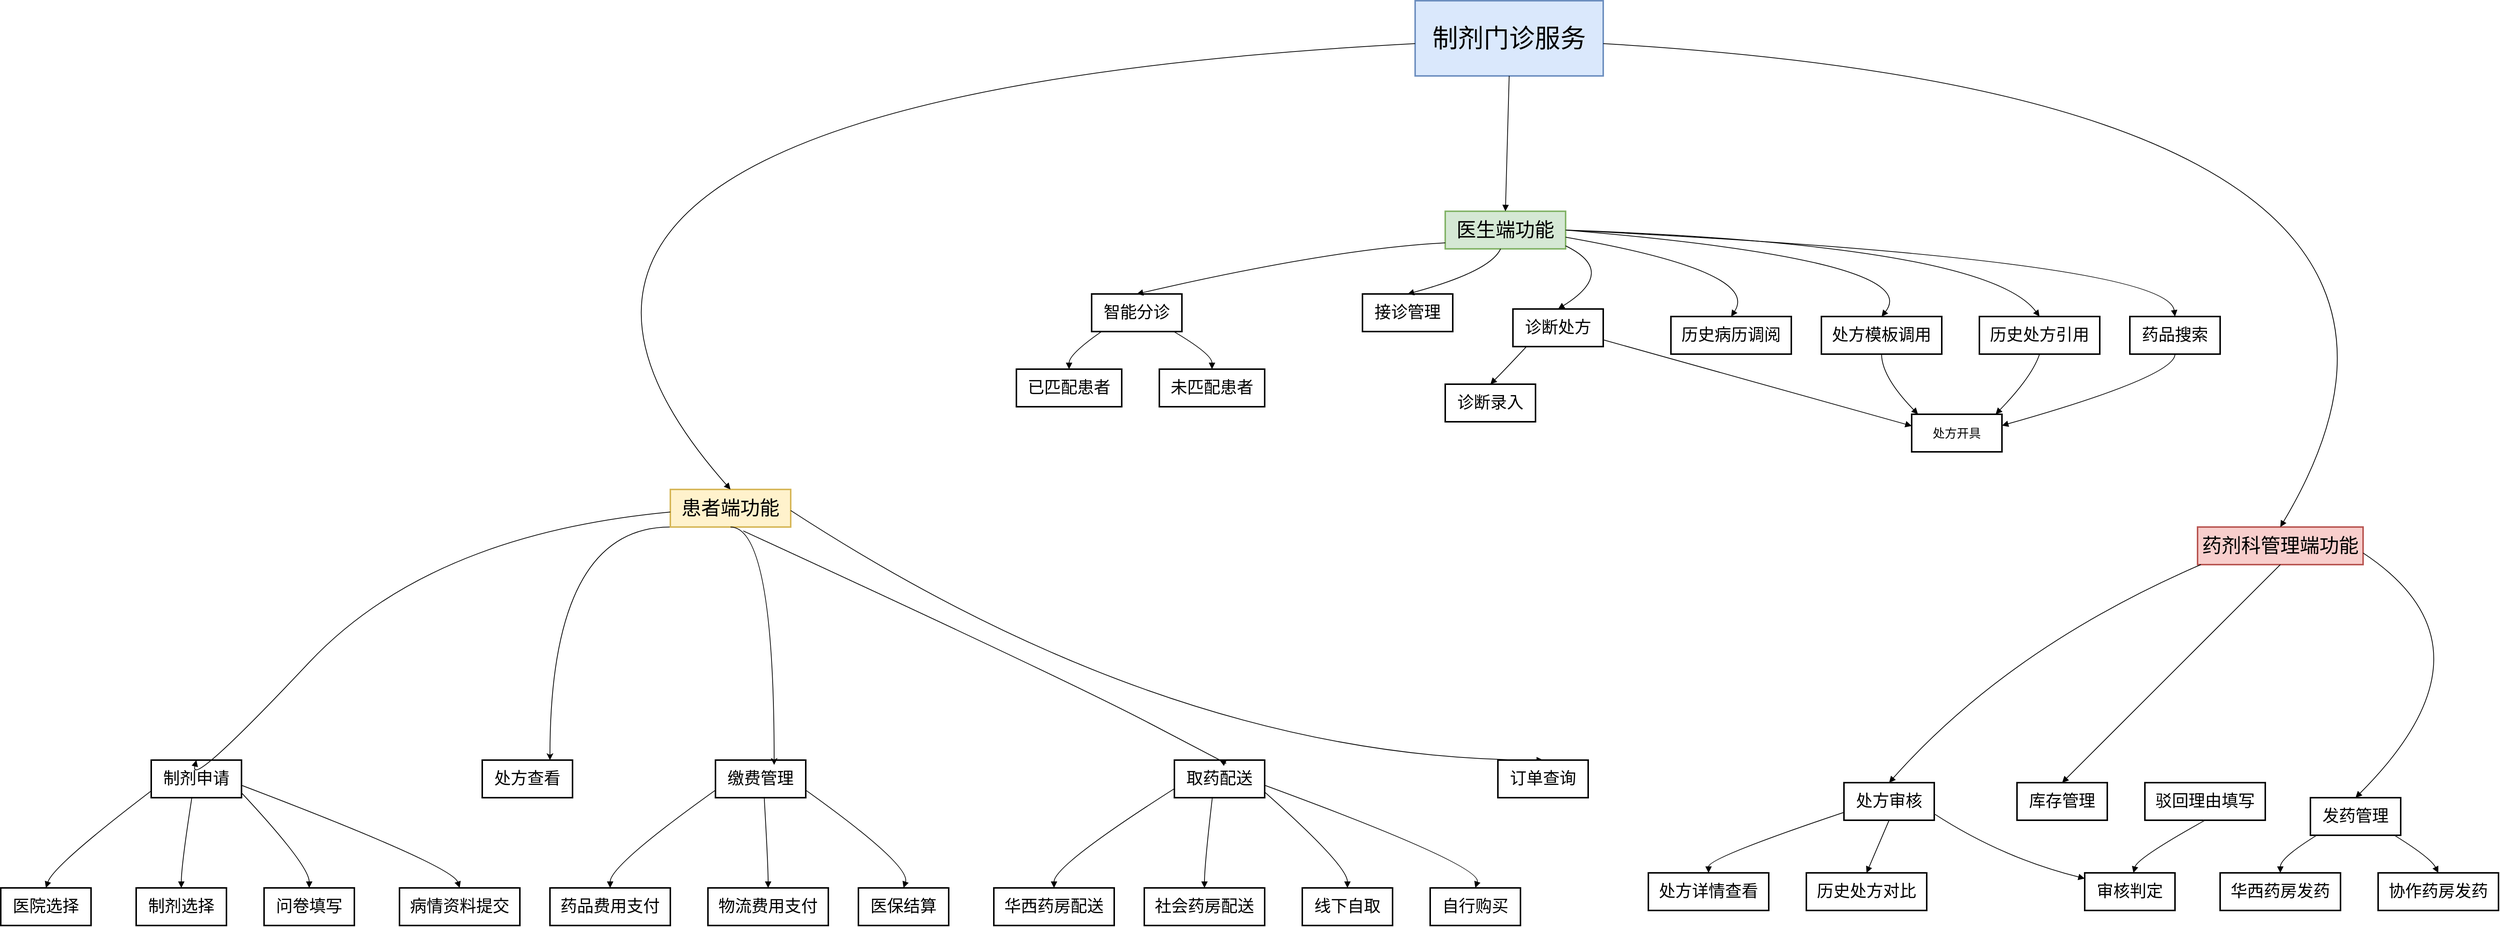 <mxfile version="27.1.3" pages="2">
  <diagram name="第 1 页" id="2c6VAiDTs5uEBKU6EWW7">
    <mxGraphModel dx="2205" dy="1098" grid="1" gridSize="10" guides="1" tooltips="1" connect="1" arrows="1" fold="1" page="1" pageScale="1" pageWidth="827" pageHeight="1169" math="0" shadow="0">
      <root>
        <mxCell id="0" />
        <mxCell id="1" parent="0" />
        <mxCell id="IF8sYzZvy4wnzW-4cJR5-2" value="制剂门诊服务" style="whiteSpace=wrap;strokeWidth=2;fontSize=34;fillColor=#dae8fc;strokeColor=#6c8ebf;" vertex="1" parent="1">
          <mxGeometry x="2330" y="70" width="250" height="100" as="geometry" />
        </mxCell>
        <mxCell id="IF8sYzZvy4wnzW-4cJR5-90" style="edgeStyle=orthogonalEdgeStyle;rounded=0;orthogonalLoop=1;jettySize=auto;html=1;entryX=0.75;entryY=0;entryDx=0;entryDy=0;curved=1;exitX=0;exitY=1;exitDx=0;exitDy=0;" edge="1" parent="1" source="IF8sYzZvy4wnzW-4cJR5-3" target="IF8sYzZvy4wnzW-4cJR5-7">
          <mxGeometry relative="1" as="geometry">
            <Array as="points">
              <mxPoint x="1180" y="770" />
            </Array>
          </mxGeometry>
        </mxCell>
        <mxCell id="IF8sYzZvy4wnzW-4cJR5-3" value="患者端功能" style="whiteSpace=wrap;strokeWidth=2;fillColor=#fff2cc;strokeColor=#d6b656;fontSize=26;" vertex="1" parent="1">
          <mxGeometry x="1340" y="720" width="160" height="50" as="geometry" />
        </mxCell>
        <mxCell id="IF8sYzZvy4wnzW-4cJR5-4" value="医生端功能" style="whiteSpace=wrap;strokeWidth=2;fillColor=#d5e8d4;strokeColor=#82b366;fontSize=26;" vertex="1" parent="1">
          <mxGeometry x="2370" y="350" width="160" height="50" as="geometry" />
        </mxCell>
        <mxCell id="IF8sYzZvy4wnzW-4cJR5-5" value="药剂科管理端功能" style="whiteSpace=wrap;strokeWidth=2;fillColor=#f8cecc;strokeColor=#b85450;fontSize=26;" vertex="1" parent="1">
          <mxGeometry x="3370" y="770" width="220" height="50" as="geometry" />
        </mxCell>
        <mxCell id="IF8sYzZvy4wnzW-4cJR5-6" value="制剂申请" style="whiteSpace=wrap;strokeWidth=2;fontSize=22;" vertex="1" parent="1">
          <mxGeometry x="650" y="1080" width="120" height="50" as="geometry" />
        </mxCell>
        <mxCell id="IF8sYzZvy4wnzW-4cJR5-7" value="处方查看" style="whiteSpace=wrap;strokeWidth=2;fontSize=22;" vertex="1" parent="1">
          <mxGeometry x="1090" y="1080" width="120" height="50" as="geometry" />
        </mxCell>
        <mxCell id="IF8sYzZvy4wnzW-4cJR5-8" value="缴费管理" style="whiteSpace=wrap;strokeWidth=2;fontSize=22;" vertex="1" parent="1">
          <mxGeometry x="1400" y="1080" width="120" height="50" as="geometry" />
        </mxCell>
        <mxCell id="IF8sYzZvy4wnzW-4cJR5-9" value="取药配送" style="whiteSpace=wrap;strokeWidth=2;fontSize=22;" vertex="1" parent="1">
          <mxGeometry x="2010" y="1080" width="120" height="50" as="geometry" />
        </mxCell>
        <mxCell id="IF8sYzZvy4wnzW-4cJR5-11" value="医院选择" style="whiteSpace=wrap;strokeWidth=2;fontSize=22;" vertex="1" parent="1">
          <mxGeometry x="450" y="1250" width="120" height="50" as="geometry" />
        </mxCell>
        <mxCell id="IF8sYzZvy4wnzW-4cJR5-12" value="制剂选择" style="whiteSpace=wrap;strokeWidth=2;fontSize=22;" vertex="1" parent="1">
          <mxGeometry x="630" y="1250" width="120" height="50" as="geometry" />
        </mxCell>
        <mxCell id="IF8sYzZvy4wnzW-4cJR5-13" value="问卷填写" style="whiteSpace=wrap;strokeWidth=2;fontSize=22;" vertex="1" parent="1">
          <mxGeometry x="800" y="1250" width="120" height="50" as="geometry" />
        </mxCell>
        <mxCell id="IF8sYzZvy4wnzW-4cJR5-14" value="病情资料提交" style="whiteSpace=wrap;strokeWidth=2;fontSize=22;" vertex="1" parent="1">
          <mxGeometry x="980" y="1250" width="160" height="50" as="geometry" />
        </mxCell>
        <mxCell id="IF8sYzZvy4wnzW-4cJR5-15" value="药品费用支付" style="whiteSpace=wrap;strokeWidth=2;fontSize=22;" vertex="1" parent="1">
          <mxGeometry x="1180" y="1250" width="160" height="50" as="geometry" />
        </mxCell>
        <mxCell id="IF8sYzZvy4wnzW-4cJR5-16" value="物流费用支付" style="whiteSpace=wrap;strokeWidth=2;fontSize=22;" vertex="1" parent="1">
          <mxGeometry x="1390" y="1250" width="160" height="50" as="geometry" />
        </mxCell>
        <mxCell id="IF8sYzZvy4wnzW-4cJR5-17" value="医保结算" style="whiteSpace=wrap;strokeWidth=2;fontSize=22;" vertex="1" parent="1">
          <mxGeometry x="1590" y="1250" width="120" height="50" as="geometry" />
        </mxCell>
        <mxCell id="IF8sYzZvy4wnzW-4cJR5-18" value="华西药房配送" style="whiteSpace=wrap;strokeWidth=2;fontSize=22;" vertex="1" parent="1">
          <mxGeometry x="1770" y="1250" width="160" height="50" as="geometry" />
        </mxCell>
        <mxCell id="IF8sYzZvy4wnzW-4cJR5-19" value="社会药房配送" style="whiteSpace=wrap;strokeWidth=2;fontSize=22;" vertex="1" parent="1">
          <mxGeometry x="1970" y="1250" width="160" height="50" as="geometry" />
        </mxCell>
        <mxCell id="IF8sYzZvy4wnzW-4cJR5-20" value="线下自取" style="whiteSpace=wrap;strokeWidth=2;fontSize=22;" vertex="1" parent="1">
          <mxGeometry x="2180" y="1250" width="120" height="50" as="geometry" />
        </mxCell>
        <mxCell id="IF8sYzZvy4wnzW-4cJR5-21" value="自行购买" style="whiteSpace=wrap;strokeWidth=2;fontSize=22;" vertex="1" parent="1">
          <mxGeometry x="2350" y="1250" width="120" height="50" as="geometry" />
        </mxCell>
        <mxCell id="IF8sYzZvy4wnzW-4cJR5-22" value="智能分诊" style="whiteSpace=wrap;strokeWidth=2;fontSize=22;" vertex="1" parent="1">
          <mxGeometry x="1900" y="460" width="120" height="50" as="geometry" />
        </mxCell>
        <mxCell id="IF8sYzZvy4wnzW-4cJR5-23" value="接诊管理" style="whiteSpace=wrap;strokeWidth=2;fontSize=22;" vertex="1" parent="1">
          <mxGeometry x="2260" y="460" width="120" height="50" as="geometry" />
        </mxCell>
        <mxCell id="IF8sYzZvy4wnzW-4cJR5-24" value="诊断处方" style="whiteSpace=wrap;strokeWidth=2;fontSize=22;" vertex="1" parent="1">
          <mxGeometry x="2460" y="480" width="120" height="50" as="geometry" />
        </mxCell>
        <mxCell id="IF8sYzZvy4wnzW-4cJR5-25" value="历史病历调阅" style="whiteSpace=wrap;strokeWidth=2;fontSize=22;" vertex="1" parent="1">
          <mxGeometry x="2670" y="490" width="160" height="50" as="geometry" />
        </mxCell>
        <mxCell id="IF8sYzZvy4wnzW-4cJR5-26" value="已匹配患者" style="whiteSpace=wrap;strokeWidth=2;fontSize=22;" vertex="1" parent="1">
          <mxGeometry x="1800" y="560" width="140" height="50" as="geometry" />
        </mxCell>
        <mxCell id="IF8sYzZvy4wnzW-4cJR5-27" value="未匹配患者" style="whiteSpace=wrap;strokeWidth=2;fontSize=22;" vertex="1" parent="1">
          <mxGeometry x="1990" y="560" width="140" height="50" as="geometry" />
        </mxCell>
        <mxCell id="IF8sYzZvy4wnzW-4cJR5-28" value="诊断录入" style="whiteSpace=wrap;strokeWidth=2;fontSize=22;" vertex="1" parent="1">
          <mxGeometry x="2370" y="580" width="120" height="50" as="geometry" />
        </mxCell>
        <mxCell id="IF8sYzZvy4wnzW-4cJR5-29" value="处方开具" style="whiteSpace=wrap;strokeWidth=2;fontSize=16;" vertex="1" parent="1">
          <mxGeometry x="2990" y="620" width="120" height="50" as="geometry" />
        </mxCell>
        <mxCell id="IF8sYzZvy4wnzW-4cJR5-30" value="处方模板调用" style="whiteSpace=wrap;strokeWidth=2;fontSize=22;" vertex="1" parent="1">
          <mxGeometry x="2870" y="490" width="160" height="50" as="geometry" />
        </mxCell>
        <mxCell id="IF8sYzZvy4wnzW-4cJR5-31" value="历史处方引用" style="whiteSpace=wrap;strokeWidth=2;fontSize=22;" vertex="1" parent="1">
          <mxGeometry x="3080" y="490" width="160" height="50" as="geometry" />
        </mxCell>
        <mxCell id="IF8sYzZvy4wnzW-4cJR5-32" value="药品搜索" style="whiteSpace=wrap;strokeWidth=2;fontSize=22;" vertex="1" parent="1">
          <mxGeometry x="3280" y="490" width="120" height="50" as="geometry" />
        </mxCell>
        <mxCell id="IF8sYzZvy4wnzW-4cJR5-33" value="处方审核" style="whiteSpace=wrap;strokeWidth=2;fontSize=22;" vertex="1" parent="1">
          <mxGeometry x="2900" y="1110" width="120" height="50" as="geometry" />
        </mxCell>
        <mxCell id="IF8sYzZvy4wnzW-4cJR5-34" value="库存管理" style="whiteSpace=wrap;strokeWidth=2;fontSize=22;" vertex="1" parent="1">
          <mxGeometry x="3130" y="1110" width="120" height="50" as="geometry" />
        </mxCell>
        <mxCell id="IF8sYzZvy4wnzW-4cJR5-35" value="发药管理" style="whiteSpace=wrap;strokeWidth=2;fontSize=22;" vertex="1" parent="1">
          <mxGeometry x="3520" y="1130" width="120" height="50" as="geometry" />
        </mxCell>
        <mxCell id="IF8sYzZvy4wnzW-4cJR5-36" value="处方详情查看" style="whiteSpace=wrap;strokeWidth=2;fontSize=22;" vertex="1" parent="1">
          <mxGeometry x="2640" y="1230" width="160" height="50" as="geometry" />
        </mxCell>
        <mxCell id="IF8sYzZvy4wnzW-4cJR5-37" value="历史处方对比" style="whiteSpace=wrap;strokeWidth=2;fontSize=22;" vertex="1" parent="1">
          <mxGeometry x="2850" y="1230" width="160" height="50" as="geometry" />
        </mxCell>
        <mxCell id="IF8sYzZvy4wnzW-4cJR5-38" value="审核判定" style="whiteSpace=wrap;strokeWidth=2;fontSize=22;" vertex="1" parent="1">
          <mxGeometry x="3220" y="1230" width="120" height="50" as="geometry" />
        </mxCell>
        <mxCell id="IF8sYzZvy4wnzW-4cJR5-39" value="驳回理由填写" style="whiteSpace=wrap;strokeWidth=2;fontSize=22;" vertex="1" parent="1">
          <mxGeometry x="3300" y="1110" width="160" height="50" as="geometry" />
        </mxCell>
        <mxCell id="IF8sYzZvy4wnzW-4cJR5-40" value="华西药房发药" style="whiteSpace=wrap;strokeWidth=2;fontSize=22;" vertex="1" parent="1">
          <mxGeometry x="3400" y="1230" width="160" height="50" as="geometry" />
        </mxCell>
        <mxCell id="IF8sYzZvy4wnzW-4cJR5-41" value="协作药房发药" style="whiteSpace=wrap;strokeWidth=2;fontSize=22;" vertex="1" parent="1">
          <mxGeometry x="3610" y="1230" width="160" height="50" as="geometry" />
        </mxCell>
        <mxCell id="IF8sYzZvy4wnzW-4cJR5-42" value="" style="curved=1;startArrow=none;endArrow=block;exitX=0;exitY=0.57;entryX=0.5;entryY=0;rounded=0;" edge="1" parent="1" source="IF8sYzZvy4wnzW-4cJR5-2" target="IF8sYzZvy4wnzW-4cJR5-3">
          <mxGeometry relative="1" as="geometry">
            <Array as="points">
              <mxPoint x="960" y="200" />
            </Array>
          </mxGeometry>
        </mxCell>
        <mxCell id="IF8sYzZvy4wnzW-4cJR5-43" value="" style="curved=1;startArrow=none;endArrow=block;exitX=0.5;exitY=1;entryX=0.5;entryY=0;rounded=0;" edge="1" parent="1" source="IF8sYzZvy4wnzW-4cJR5-2" target="IF8sYzZvy4wnzW-4cJR5-4">
          <mxGeometry relative="1" as="geometry">
            <Array as="points" />
          </mxGeometry>
        </mxCell>
        <mxCell id="IF8sYzZvy4wnzW-4cJR5-44" value="" style="curved=1;startArrow=none;endArrow=block;exitX=1;exitY=0.57;entryX=0.5;entryY=0;rounded=0;" edge="1" parent="1" source="IF8sYzZvy4wnzW-4cJR5-2" target="IF8sYzZvy4wnzW-4cJR5-5">
          <mxGeometry relative="1" as="geometry">
            <Array as="points">
              <mxPoint x="3820" y="200" />
            </Array>
          </mxGeometry>
        </mxCell>
        <mxCell id="IF8sYzZvy4wnzW-4cJR5-45" value="" style="curved=1;startArrow=none;endArrow=block;exitX=0;exitY=0.6;entryX=0.5;entryY=0;rounded=0;" edge="1" parent="1" source="IF8sYzZvy4wnzW-4cJR5-3" target="IF8sYzZvy4wnzW-4cJR5-6">
          <mxGeometry relative="1" as="geometry">
            <Array as="points">
              <mxPoint x="1020" y="780" />
              <mxPoint x="700" y="1120" />
            </Array>
          </mxGeometry>
        </mxCell>
        <mxCell id="IF8sYzZvy4wnzW-4cJR5-48" value="" style="curved=1;startArrow=none;endArrow=block;exitX=0.606;exitY=1.103;entryX=0.5;entryY=0;rounded=0;entryDx=0;entryDy=0;exitDx=0;exitDy=0;exitPerimeter=0;" edge="1" parent="1" source="IF8sYzZvy4wnzW-4cJR5-3" target="IF8sYzZvy4wnzW-4cJR5-9">
          <mxGeometry relative="1" as="geometry">
            <Array as="points">
              <mxPoint x="1860" y="970" />
              <mxPoint x="2090" y="1090" />
            </Array>
            <mxPoint x="1585" y="650" as="sourcePoint" />
            <mxPoint x="2155" y="980" as="targetPoint" />
          </mxGeometry>
        </mxCell>
        <mxCell id="IF8sYzZvy4wnzW-4cJR5-50" value="" style="curved=1;startArrow=none;endArrow=block;exitX=0;exitY=0.82;entryX=0.5;entryY=0;rounded=0;fontSize=22;" edge="1" parent="1" source="IF8sYzZvy4wnzW-4cJR5-6" target="IF8sYzZvy4wnzW-4cJR5-11">
          <mxGeometry relative="1" as="geometry">
            <Array as="points">
              <mxPoint x="520" y="1220" />
            </Array>
          </mxGeometry>
        </mxCell>
        <mxCell id="IF8sYzZvy4wnzW-4cJR5-51" value="" style="curved=1;startArrow=none;endArrow=block;exitX=0.45;exitY=1;entryX=0.5;entryY=0;rounded=0;fontSize=22;" edge="1" parent="1" source="IF8sYzZvy4wnzW-4cJR5-6" target="IF8sYzZvy4wnzW-4cJR5-12">
          <mxGeometry relative="1" as="geometry">
            <Array as="points">
              <mxPoint x="690" y="1220" />
            </Array>
          </mxGeometry>
        </mxCell>
        <mxCell id="IF8sYzZvy4wnzW-4cJR5-52" value="" style="curved=1;startArrow=none;endArrow=block;exitX=1;exitY=0.87;entryX=0.5;entryY=0;rounded=0;fontSize=22;" edge="1" parent="1" source="IF8sYzZvy4wnzW-4cJR5-6" target="IF8sYzZvy4wnzW-4cJR5-13">
          <mxGeometry relative="1" as="geometry">
            <Array as="points">
              <mxPoint x="860" y="1220" />
            </Array>
          </mxGeometry>
        </mxCell>
        <mxCell id="IF8sYzZvy4wnzW-4cJR5-53" value="" style="curved=1;startArrow=none;endArrow=block;exitX=1;exitY=0.67;entryX=0.5;entryY=0;rounded=0;fontSize=22;" edge="1" parent="1" source="IF8sYzZvy4wnzW-4cJR5-6" target="IF8sYzZvy4wnzW-4cJR5-14">
          <mxGeometry relative="1" as="geometry">
            <Array as="points">
              <mxPoint x="1050" y="1220" />
            </Array>
          </mxGeometry>
        </mxCell>
        <mxCell id="IF8sYzZvy4wnzW-4cJR5-54" value="" style="curved=1;startArrow=none;endArrow=block;exitX=0;exitY=0.8;entryX=0.5;entryY=0;rounded=0;fontSize=22;" edge="1" parent="1" source="IF8sYzZvy4wnzW-4cJR5-8" target="IF8sYzZvy4wnzW-4cJR5-15">
          <mxGeometry relative="1" as="geometry">
            <Array as="points">
              <mxPoint x="1260" y="1220" />
            </Array>
          </mxGeometry>
        </mxCell>
        <mxCell id="IF8sYzZvy4wnzW-4cJR5-55" value="" style="curved=1;startArrow=none;endArrow=block;exitX=0.54;exitY=1;entryX=0.5;entryY=0;rounded=0;fontSize=22;" edge="1" parent="1" source="IF8sYzZvy4wnzW-4cJR5-8" target="IF8sYzZvy4wnzW-4cJR5-16">
          <mxGeometry relative="1" as="geometry">
            <Array as="points">
              <mxPoint x="1470" y="1220" />
            </Array>
          </mxGeometry>
        </mxCell>
        <mxCell id="IF8sYzZvy4wnzW-4cJR5-56" value="" style="curved=1;startArrow=none;endArrow=block;exitX=1;exitY=0.8;entryX=0.5;entryY=0;rounded=0;fontSize=22;" edge="1" parent="1" source="IF8sYzZvy4wnzW-4cJR5-8" target="IF8sYzZvy4wnzW-4cJR5-17">
          <mxGeometry relative="1" as="geometry">
            <Array as="points">
              <mxPoint x="1660" y="1220" />
            </Array>
          </mxGeometry>
        </mxCell>
        <mxCell id="IF8sYzZvy4wnzW-4cJR5-57" value="" style="curved=1;startArrow=none;endArrow=block;exitX=0;exitY=0.76;entryX=0.5;entryY=0;rounded=0;fontSize=22;" edge="1" parent="1" source="IF8sYzZvy4wnzW-4cJR5-9" target="IF8sYzZvy4wnzW-4cJR5-18">
          <mxGeometry relative="1" as="geometry">
            <Array as="points">
              <mxPoint x="1850" y="1220" />
            </Array>
          </mxGeometry>
        </mxCell>
        <mxCell id="IF8sYzZvy4wnzW-4cJR5-58" value="" style="curved=1;startArrow=none;endArrow=block;exitX=0.42;exitY=1;entryX=0.5;entryY=0;rounded=0;fontSize=22;" edge="1" parent="1" source="IF8sYzZvy4wnzW-4cJR5-9" target="IF8sYzZvy4wnzW-4cJR5-19">
          <mxGeometry relative="1" as="geometry">
            <Array as="points">
              <mxPoint x="2050" y="1220" />
            </Array>
          </mxGeometry>
        </mxCell>
        <mxCell id="IF8sYzZvy4wnzW-4cJR5-59" value="" style="curved=1;startArrow=none;endArrow=block;exitX=1;exitY=0.85;entryX=0.5;entryY=0;rounded=0;fontSize=22;" edge="1" parent="1" source="IF8sYzZvy4wnzW-4cJR5-9" target="IF8sYzZvy4wnzW-4cJR5-20">
          <mxGeometry relative="1" as="geometry">
            <Array as="points">
              <mxPoint x="2240" y="1220" />
            </Array>
          </mxGeometry>
        </mxCell>
        <mxCell id="IF8sYzZvy4wnzW-4cJR5-60" value="" style="curved=1;startArrow=none;endArrow=block;exitX=1;exitY=0.67;entryX=0.5;entryY=0;rounded=0;fontSize=22;" edge="1" parent="1" source="IF8sYzZvy4wnzW-4cJR5-9" target="IF8sYzZvy4wnzW-4cJR5-21">
          <mxGeometry relative="1" as="geometry">
            <Array as="points">
              <mxPoint x="2420" y="1220" />
            </Array>
          </mxGeometry>
        </mxCell>
        <mxCell id="IF8sYzZvy4wnzW-4cJR5-61" value="" style="curved=1;startArrow=none;endArrow=block;exitX=0;exitY=0.84;entryX=0.5;entryY=0;rounded=0;" edge="1" parent="1" source="IF8sYzZvy4wnzW-4cJR5-4" target="IF8sYzZvy4wnzW-4cJR5-22">
          <mxGeometry relative="1" as="geometry">
            <Array as="points">
              <mxPoint x="2220" y="400" />
            </Array>
          </mxGeometry>
        </mxCell>
        <mxCell id="IF8sYzZvy4wnzW-4cJR5-62" value="" style="curved=1;startArrow=none;endArrow=block;exitX=0.46;exitY=1;entryX=0.5;entryY=0;rounded=0;" edge="1" parent="1" source="IF8sYzZvy4wnzW-4cJR5-4" target="IF8sYzZvy4wnzW-4cJR5-23">
          <mxGeometry relative="1" as="geometry">
            <Array as="points">
              <mxPoint x="2430" y="430" />
            </Array>
          </mxGeometry>
        </mxCell>
        <mxCell id="IF8sYzZvy4wnzW-4cJR5-63" value="" style="curved=1;startArrow=none;endArrow=block;exitX=1;exitY=0.92;rounded=0;entryX=0.5;entryY=0;entryDx=0;entryDy=0;" edge="1" parent="1" source="IF8sYzZvy4wnzW-4cJR5-4" target="IF8sYzZvy4wnzW-4cJR5-24">
          <mxGeometry relative="1" as="geometry">
            <Array as="points">
              <mxPoint x="2600" y="430" />
            </Array>
            <mxPoint x="2560" y="460" as="targetPoint" />
          </mxGeometry>
        </mxCell>
        <mxCell id="IF8sYzZvy4wnzW-4cJR5-64" value="" style="curved=1;startArrow=none;endArrow=block;exitX=1;exitY=0.69;entryX=0.5;entryY=0;rounded=0;" edge="1" parent="1" source="IF8sYzZvy4wnzW-4cJR5-4" target="IF8sYzZvy4wnzW-4cJR5-25">
          <mxGeometry relative="1" as="geometry">
            <Array as="points">
              <mxPoint x="2790" y="430" />
            </Array>
          </mxGeometry>
        </mxCell>
        <mxCell id="IF8sYzZvy4wnzW-4cJR5-65" value="" style="curved=1;startArrow=none;endArrow=block;exitX=0.11;exitY=1;entryX=0.5;entryY=0;rounded=0;fontSize=22;" edge="1" parent="1" source="IF8sYzZvy4wnzW-4cJR5-22" target="IF8sYzZvy4wnzW-4cJR5-26">
          <mxGeometry relative="1" as="geometry">
            <Array as="points">
              <mxPoint x="1870" y="540" />
            </Array>
          </mxGeometry>
        </mxCell>
        <mxCell id="IF8sYzZvy4wnzW-4cJR5-66" value="" style="curved=1;startArrow=none;endArrow=block;exitX=0.91;exitY=1;entryX=0.5;entryY=0;rounded=0;fontSize=22;" edge="1" parent="1" source="IF8sYzZvy4wnzW-4cJR5-22" target="IF8sYzZvy4wnzW-4cJR5-27">
          <mxGeometry relative="1" as="geometry">
            <Array as="points">
              <mxPoint x="2060" y="540" />
            </Array>
          </mxGeometry>
        </mxCell>
        <mxCell id="IF8sYzZvy4wnzW-4cJR5-67" value="" style="curved=1;startArrow=none;endArrow=block;exitX=0.15;exitY=1;entryX=0.5;entryY=0;rounded=0;fontSize=22;" edge="1" parent="1" source="IF8sYzZvy4wnzW-4cJR5-24" target="IF8sYzZvy4wnzW-4cJR5-28">
          <mxGeometry relative="1" as="geometry">
            <Array as="points">
              <mxPoint x="2450" y="560" />
            </Array>
          </mxGeometry>
        </mxCell>
        <mxCell id="IF8sYzZvy4wnzW-4cJR5-68" value="" style="curved=1;startArrow=none;endArrow=block;exitX=1;exitY=0.82;entryX=0;entryY=0.31;rounded=0;fontSize=22;" edge="1" parent="1" source="IF8sYzZvy4wnzW-4cJR5-24" target="IF8sYzZvy4wnzW-4cJR5-29">
          <mxGeometry relative="1" as="geometry">
            <Array as="points">
              <mxPoint x="2720" y="560" />
            </Array>
          </mxGeometry>
        </mxCell>
        <mxCell id="IF8sYzZvy4wnzW-4cJR5-69" value="" style="curved=1;startArrow=none;endArrow=block;exitX=0.5;exitY=1;entryX=0.07;entryY=0;rounded=0;fontSize=22;" edge="1" parent="1" source="IF8sYzZvy4wnzW-4cJR5-30" target="IF8sYzZvy4wnzW-4cJR5-29">
          <mxGeometry relative="1" as="geometry">
            <Array as="points">
              <mxPoint x="2950" y="570" />
            </Array>
          </mxGeometry>
        </mxCell>
        <mxCell id="IF8sYzZvy4wnzW-4cJR5-70" value="" style="curved=1;startArrow=none;endArrow=block;exitX=0.5;exitY=1;entryX=0.93;entryY=0;rounded=0;fontSize=22;" edge="1" parent="1" source="IF8sYzZvy4wnzW-4cJR5-31" target="IF8sYzZvy4wnzW-4cJR5-29">
          <mxGeometry relative="1" as="geometry">
            <Array as="points">
              <mxPoint x="3150" y="570" />
            </Array>
          </mxGeometry>
        </mxCell>
        <mxCell id="IF8sYzZvy4wnzW-4cJR5-71" value="" style="curved=1;startArrow=none;endArrow=block;exitX=0.5;exitY=1;entryX=1;entryY=0.3;rounded=0;fontSize=22;" edge="1" parent="1" source="IF8sYzZvy4wnzW-4cJR5-32" target="IF8sYzZvy4wnzW-4cJR5-29">
          <mxGeometry relative="1" as="geometry">
            <Array as="points">
              <mxPoint x="3340" y="570" />
            </Array>
          </mxGeometry>
        </mxCell>
        <mxCell id="IF8sYzZvy4wnzW-4cJR5-72" value="" style="curved=1;startArrow=none;endArrow=block;exitX=0.02;exitY=1;entryX=0.5;entryY=0;rounded=0;" edge="1" parent="1" source="IF8sYzZvy4wnzW-4cJR5-5" target="IF8sYzZvy4wnzW-4cJR5-33">
          <mxGeometry relative="1" as="geometry">
            <Array as="points">
              <mxPoint x="3120" y="930" />
            </Array>
          </mxGeometry>
        </mxCell>
        <mxCell id="IF8sYzZvy4wnzW-4cJR5-73" value="" style="curved=1;startArrow=none;endArrow=block;exitX=0.5;exitY=1;entryX=0.5;entryY=0;rounded=0;" edge="1" parent="1" source="IF8sYzZvy4wnzW-4cJR5-5" target="IF8sYzZvy4wnzW-4cJR5-34">
          <mxGeometry relative="1" as="geometry">
            <Array as="points" />
          </mxGeometry>
        </mxCell>
        <mxCell id="IF8sYzZvy4wnzW-4cJR5-74" value="" style="curved=1;startArrow=none;endArrow=block;exitX=1;exitY=0.69;entryX=0.5;entryY=0;rounded=0;" edge="1" parent="1" source="IF8sYzZvy4wnzW-4cJR5-5" target="IF8sYzZvy4wnzW-4cJR5-35">
          <mxGeometry relative="1" as="geometry">
            <Array as="points">
              <mxPoint x="3780" y="930" />
            </Array>
          </mxGeometry>
        </mxCell>
        <mxCell id="IF8sYzZvy4wnzW-4cJR5-75" value="" style="curved=1;startArrow=none;endArrow=block;exitX=0;exitY=0.79;entryX=0.5;entryY=0;rounded=0;fontSize=22;" edge="1" parent="1" source="IF8sYzZvy4wnzW-4cJR5-33" target="IF8sYzZvy4wnzW-4cJR5-36">
          <mxGeometry relative="1" as="geometry">
            <Array as="points">
              <mxPoint x="2720" y="1210" />
            </Array>
          </mxGeometry>
        </mxCell>
        <mxCell id="IF8sYzZvy4wnzW-4cJR5-76" value="" style="curved=1;startArrow=none;endArrow=block;exitX=0.5;exitY=1;entryX=0.5;entryY=0;rounded=0;fontSize=22;" edge="1" parent="1" source="IF8sYzZvy4wnzW-4cJR5-33" target="IF8sYzZvy4wnzW-4cJR5-37">
          <mxGeometry relative="1" as="geometry">
            <Array as="points" />
          </mxGeometry>
        </mxCell>
        <mxCell id="IF8sYzZvy4wnzW-4cJR5-77" value="" style="curved=1;startArrow=none;endArrow=block;exitX=1;exitY=0.83;entryX=0;entryY=0.15;rounded=0;fontSize=22;" edge="1" parent="1" source="IF8sYzZvy4wnzW-4cJR5-33" target="IF8sYzZvy4wnzW-4cJR5-38">
          <mxGeometry relative="1" as="geometry">
            <Array as="points">
              <mxPoint x="3110" y="1210" />
            </Array>
          </mxGeometry>
        </mxCell>
        <mxCell id="IF8sYzZvy4wnzW-4cJR5-78" value="" style="curved=1;startArrow=none;endArrow=block;exitX=0.5;exitY=1;entryX=0.54;entryY=0;rounded=0;fontSize=22;" edge="1" parent="1" source="IF8sYzZvy4wnzW-4cJR5-39" target="IF8sYzZvy4wnzW-4cJR5-38">
          <mxGeometry relative="1" as="geometry">
            <Array as="points">
              <mxPoint x="3290" y="1210" />
            </Array>
          </mxGeometry>
        </mxCell>
        <mxCell id="IF8sYzZvy4wnzW-4cJR5-79" value="" style="curved=1;startArrow=none;endArrow=block;exitX=0.07;exitY=1;entryX=0.5;entryY=0;rounded=0;fontSize=22;" edge="1" parent="1" source="IF8sYzZvy4wnzW-4cJR5-35" target="IF8sYzZvy4wnzW-4cJR5-40">
          <mxGeometry relative="1" as="geometry">
            <Array as="points">
              <mxPoint x="3480" y="1210" />
            </Array>
          </mxGeometry>
        </mxCell>
        <mxCell id="IF8sYzZvy4wnzW-4cJR5-80" value="" style="curved=1;startArrow=none;endArrow=block;exitX=0.93;exitY=1;entryX=0.5;entryY=0;rounded=0;fontSize=22;" edge="1" parent="1" source="IF8sYzZvy4wnzW-4cJR5-35" target="IF8sYzZvy4wnzW-4cJR5-41">
          <mxGeometry relative="1" as="geometry">
            <Array as="points">
              <mxPoint x="3680" y="1210" />
            </Array>
          </mxGeometry>
        </mxCell>
        <mxCell id="IF8sYzZvy4wnzW-4cJR5-81" value="" style="curved=1;startArrow=none;endArrow=block;exitX=1;exitY=0.56;entryX=0.5;entryY=0;rounded=0;entryDx=0;entryDy=0;" edge="1" parent="1" source="IF8sYzZvy4wnzW-4cJR5-3" target="IF8sYzZvy4wnzW-4cJR5-10">
          <mxGeometry relative="1" as="geometry">
            <Array as="points">
              <mxPoint x="2010" y="1080" />
            </Array>
            <mxPoint x="1461" y="1070" as="sourcePoint" />
            <mxPoint x="2507" y="1144" as="targetPoint" />
          </mxGeometry>
        </mxCell>
        <mxCell id="IF8sYzZvy4wnzW-4cJR5-10" value="订单查询" style="whiteSpace=wrap;strokeWidth=2;fontSize=22;" vertex="1" parent="1">
          <mxGeometry x="2440" y="1080" width="120" height="50" as="geometry" />
        </mxCell>
        <mxCell id="IF8sYzZvy4wnzW-4cJR5-83" value="" style="curved=1;startArrow=none;endArrow=block;exitX=1;exitY=0.5;entryX=0.5;entryY=0;rounded=0;exitDx=0;exitDy=0;entryDx=0;entryDy=0;" edge="1" parent="1" source="IF8sYzZvy4wnzW-4cJR5-4" target="IF8sYzZvy4wnzW-4cJR5-30">
          <mxGeometry relative="1" as="geometry">
            <Array as="points">
              <mxPoint x="3010" y="415" />
            </Array>
            <mxPoint x="2730" y="370" as="sourcePoint" />
            <mxPoint x="2970" y="475" as="targetPoint" />
          </mxGeometry>
        </mxCell>
        <mxCell id="IF8sYzZvy4wnzW-4cJR5-84" value="" style="curved=1;startArrow=none;endArrow=block;exitX=1;exitY=0.5;entryX=0.5;entryY=0;rounded=0;entryDx=0;entryDy=0;exitDx=0;exitDy=0;" edge="1" parent="1" source="IF8sYzZvy4wnzW-4cJR5-4" target="IF8sYzZvy4wnzW-4cJR5-31">
          <mxGeometry relative="1" as="geometry">
            <Array as="points">
              <mxPoint x="3090" y="395" />
            </Array>
            <mxPoint x="2810" y="350" as="sourcePoint" />
            <mxPoint x="3050" y="455" as="targetPoint" />
          </mxGeometry>
        </mxCell>
        <mxCell id="IF8sYzZvy4wnzW-4cJR5-85" value="" style="curved=1;startArrow=none;endArrow=block;exitX=1;exitY=0.5;entryX=0.5;entryY=0;rounded=0;entryDx=0;entryDy=0;exitDx=0;exitDy=0;" edge="1" parent="1" source="IF8sYzZvy4wnzW-4cJR5-4" target="IF8sYzZvy4wnzW-4cJR5-32">
          <mxGeometry relative="1" as="geometry">
            <Array as="points">
              <mxPoint x="3330" y="415" />
            </Array>
            <mxPoint x="3050" y="370" as="sourcePoint" />
            <mxPoint x="3290" y="475" as="targetPoint" />
          </mxGeometry>
        </mxCell>
        <mxCell id="IF8sYzZvy4wnzW-4cJR5-91" style="edgeStyle=orthogonalEdgeStyle;rounded=0;orthogonalLoop=1;jettySize=auto;html=1;exitX=0.5;exitY=1;exitDx=0;exitDy=0;entryX=0.65;entryY=0.127;entryDx=0;entryDy=0;entryPerimeter=0;curved=1;" edge="1" parent="1" source="IF8sYzZvy4wnzW-4cJR5-3" target="IF8sYzZvy4wnzW-4cJR5-8">
          <mxGeometry relative="1" as="geometry">
            <Array as="points">
              <mxPoint x="1478" y="770" />
            </Array>
          </mxGeometry>
        </mxCell>
      </root>
    </mxGraphModel>
  </diagram>
  <diagram id="uFg7E_dFso2XeabN2RZW" name="第 2 页">
    <mxGraphModel dx="1436" dy="705" grid="1" gridSize="10" guides="1" tooltips="1" connect="1" arrows="1" fold="1" page="1" pageScale="1" pageWidth="827" pageHeight="1169" math="0" shadow="0">
      <root>
        <mxCell id="0" />
        <mxCell id="1" parent="0" />
        <mxCell id="XoKwE408zN5f4M1Wbg9F-1" value="用户进入合作专区" style="rounded=1;arcSize=20;strokeWidth=2" vertex="1" parent="1">
          <mxGeometry x="145" y="20" width="158" height="54" as="geometry" />
        </mxCell>
        <mxCell id="XoKwE408zN5f4M1Wbg9F-2" value="浏览商家列表" style="whiteSpace=wrap;strokeWidth=2;" vertex="1" parent="1">
          <mxGeometry x="146" y="124" width="156" height="54" as="geometry" />
        </mxCell>
        <mxCell id="XoKwE408zN5f4M1Wbg9F-3" value="选择商家" style="rhombus;strokeWidth=2;whiteSpace=wrap;" vertex="1" parent="1">
          <mxGeometry x="165" y="228" width="118" height="118" as="geometry" />
        </mxCell>
        <mxCell id="XoKwE408zN5f4M1Wbg9F-4" value="查看推荐套餐" style="whiteSpace=wrap;strokeWidth=2;" vertex="1" parent="1">
          <mxGeometry x="146" y="396" width="156" height="54" as="geometry" />
        </mxCell>
        <mxCell id="XoKwE408zN5f4M1Wbg9F-5" value="直接下单?" style="rhombus;strokeWidth=2;whiteSpace=wrap;" vertex="1" parent="1">
          <mxGeometry x="163" y="500" width="124" height="124" as="geometry" />
        </mxCell>
        <mxCell id="XoKwE408zN5f4M1Wbg9F-6" value="跳转外卖平台" style="whiteSpace=wrap;strokeWidth=2;" vertex="1" parent="1">
          <mxGeometry x="249" y="697" width="156" height="54" as="geometry" />
        </mxCell>
        <mxCell id="XoKwE408zN5f4M1Wbg9F-7" value="查看营养详情" style="whiteSpace=wrap;strokeWidth=2;" vertex="1" parent="1">
          <mxGeometry x="28" y="801" width="156" height="54" as="geometry" />
        </mxCell>
        <mxCell id="XoKwE408zN5f4M1Wbg9F-8" value="加入自定义餐单" style="whiteSpace=wrap;strokeWidth=2;" vertex="1" parent="1">
          <mxGeometry x="20" y="939" width="172" height="54" as="geometry" />
        </mxCell>
        <mxCell id="XoKwE408zN5f4M1Wbg9F-9" value="生成饮食记录" style="whiteSpace=wrap;strokeWidth=2;" vertex="1" parent="1">
          <mxGeometry x="43" y="1101" width="156" height="54" as="geometry" />
        </mxCell>
        <mxCell id="XoKwE408zN5f4M1Wbg9F-10" value="监听订单状态" style="whiteSpace=wrap;strokeWidth=2;" vertex="1" parent="1">
          <mxGeometry x="249" y="801" width="156" height="54" as="geometry" />
        </mxCell>
        <mxCell id="XoKwE408zN5f4M1Wbg9F-11" value="订单完成?" style="rhombus;strokeWidth=2;whiteSpace=wrap;" vertex="1" parent="1">
          <mxGeometry x="266" y="905" width="124" height="124" as="geometry" />
        </mxCell>
        <mxCell id="XoKwE408zN5f4M1Wbg9F-12" value="显示异常提示" style="whiteSpace=wrap;strokeWidth=2;" vertex="1" parent="1">
          <mxGeometry x="270" y="1101" width="156" height="54" as="geometry" />
        </mxCell>
        <mxCell id="XoKwE408zN5f4M1Wbg9F-13" value="同步到数据看板" style="whiteSpace=wrap;strokeWidth=2;" vertex="1" parent="1">
          <mxGeometry x="35" y="1205" width="172" height="54" as="geometry" />
        </mxCell>
        <mxCell id="XoKwE408zN5f4M1Wbg9F-14" value="" style="curved=1;startArrow=none;endArrow=block;exitX=0.5;exitY=1;entryX=0.5;entryY=0;rounded=0;" edge="1" parent="1" source="XoKwE408zN5f4M1Wbg9F-1" target="XoKwE408zN5f4M1Wbg9F-2">
          <mxGeometry relative="1" as="geometry">
            <Array as="points" />
          </mxGeometry>
        </mxCell>
        <mxCell id="XoKwE408zN5f4M1Wbg9F-15" value="" style="curved=1;startArrow=none;endArrow=block;exitX=0.5;exitY=1;entryX=0.5;entryY=0;rounded=0;" edge="1" parent="1" source="XoKwE408zN5f4M1Wbg9F-2" target="XoKwE408zN5f4M1Wbg9F-3">
          <mxGeometry relative="1" as="geometry">
            <Array as="points" />
          </mxGeometry>
        </mxCell>
        <mxCell id="XoKwE408zN5f4M1Wbg9F-16" value="" style="curved=1;startArrow=none;endArrow=block;exitX=0.5;exitY=1;entryX=0.5;entryY=0;rounded=0;" edge="1" parent="1" source="XoKwE408zN5f4M1Wbg9F-3" target="XoKwE408zN5f4M1Wbg9F-4">
          <mxGeometry relative="1" as="geometry">
            <Array as="points" />
          </mxGeometry>
        </mxCell>
        <mxCell id="XoKwE408zN5f4M1Wbg9F-17" value="" style="curved=1;startArrow=none;endArrow=block;exitX=0.5;exitY=1;entryX=0.5;entryY=0;rounded=0;" edge="1" parent="1" source="XoKwE408zN5f4M1Wbg9F-4" target="XoKwE408zN5f4M1Wbg9F-5">
          <mxGeometry relative="1" as="geometry">
            <Array as="points" />
          </mxGeometry>
        </mxCell>
        <mxCell id="XoKwE408zN5f4M1Wbg9F-18" value="是" style="curved=1;startArrow=none;endArrow=block;exitX=1;exitY=0.98;entryX=0.5;entryY=-0.01;rounded=0;" edge="1" parent="1" source="XoKwE408zN5f4M1Wbg9F-5" target="XoKwE408zN5f4M1Wbg9F-6">
          <mxGeometry relative="1" as="geometry">
            <Array as="points">
              <mxPoint x="327" y="660" />
            </Array>
          </mxGeometry>
        </mxCell>
        <mxCell id="XoKwE408zN5f4M1Wbg9F-19" value="否" style="curved=1;startArrow=none;endArrow=block;exitX=0;exitY=0.91;entryX=0.5;entryY=-0.01;rounded=0;" edge="1" parent="1" source="XoKwE408zN5f4M1Wbg9F-5" target="XoKwE408zN5f4M1Wbg9F-7">
          <mxGeometry relative="1" as="geometry">
            <Array as="points">
              <mxPoint x="106" y="660" />
            </Array>
          </mxGeometry>
        </mxCell>
        <mxCell id="XoKwE408zN5f4M1Wbg9F-20" value="" style="curved=1;startArrow=none;endArrow=block;exitX=0.5;exitY=0.99;entryX=0.5;entryY=0.01;rounded=0;" edge="1" parent="1" source="XoKwE408zN5f4M1Wbg9F-7" target="XoKwE408zN5f4M1Wbg9F-8">
          <mxGeometry relative="1" as="geometry">
            <Array as="points" />
          </mxGeometry>
        </mxCell>
        <mxCell id="XoKwE408zN5f4M1Wbg9F-21" value="" style="curved=1;startArrow=none;endArrow=block;exitX=0.5;exitY=1.01;entryX=0.46;entryY=0;rounded=0;" edge="1" parent="1" source="XoKwE408zN5f4M1Wbg9F-8" target="XoKwE408zN5f4M1Wbg9F-9">
          <mxGeometry relative="1" as="geometry">
            <Array as="points">
              <mxPoint x="106" y="1065" />
            </Array>
          </mxGeometry>
        </mxCell>
        <mxCell id="XoKwE408zN5f4M1Wbg9F-22" value="" style="curved=1;startArrow=none;endArrow=block;exitX=0.5;exitY=0.99;entryX=0.5;entryY=-0.01;rounded=0;" edge="1" parent="1" source="XoKwE408zN5f4M1Wbg9F-6" target="XoKwE408zN5f4M1Wbg9F-10">
          <mxGeometry relative="1" as="geometry">
            <Array as="points" />
          </mxGeometry>
        </mxCell>
        <mxCell id="XoKwE408zN5f4M1Wbg9F-23" value="" style="curved=1;startArrow=none;endArrow=block;exitX=0.5;exitY=0.99;entryX=0.5;entryY=0;rounded=0;" edge="1" parent="1" source="XoKwE408zN5f4M1Wbg9F-10" target="XoKwE408zN5f4M1Wbg9F-11">
          <mxGeometry relative="1" as="geometry">
            <Array as="points" />
          </mxGeometry>
        </mxCell>
        <mxCell id="XoKwE408zN5f4M1Wbg9F-24" value="是" style="curved=1;startArrow=none;endArrow=block;exitX=0;exitY=0.97;entryX=0.78;entryY=0;rounded=0;" edge="1" parent="1" source="XoKwE408zN5f4M1Wbg9F-11" target="XoKwE408zN5f4M1Wbg9F-9">
          <mxGeometry relative="1" as="geometry">
            <Array as="points">
              <mxPoint x="224" y="1065" />
            </Array>
          </mxGeometry>
        </mxCell>
        <mxCell id="XoKwE408zN5f4M1Wbg9F-25" value="否" style="curved=1;startArrow=none;endArrow=block;exitX=0.6;exitY=1;entryX=0.5;entryY=0;rounded=0;" edge="1" parent="1" source="XoKwE408zN5f4M1Wbg9F-11" target="XoKwE408zN5f4M1Wbg9F-12">
          <mxGeometry relative="1" as="geometry">
            <Array as="points">
              <mxPoint x="348" y="1065" />
            </Array>
          </mxGeometry>
        </mxCell>
        <mxCell id="XoKwE408zN5f4M1Wbg9F-26" value="" style="curved=1;startArrow=none;endArrow=block;exitX=0.5;exitY=1;entryX=0.5;entryY=0;rounded=0;" edge="1" parent="1" source="XoKwE408zN5f4M1Wbg9F-9" target="XoKwE408zN5f4M1Wbg9F-13">
          <mxGeometry relative="1" as="geometry">
            <Array as="points" />
          </mxGeometry>
        </mxCell>
      </root>
    </mxGraphModel>
  </diagram>
</mxfile>

